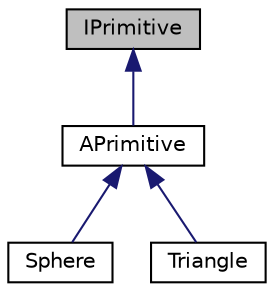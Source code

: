 digraph "IPrimitive"
{
 // LATEX_PDF_SIZE
  edge [fontname="Helvetica",fontsize="10",labelfontname="Helvetica",labelfontsize="10"];
  node [fontname="Helvetica",fontsize="10",shape=record];
  Node1 [label="IPrimitive",height=0.2,width=0.4,color="black", fillcolor="grey75", style="filled", fontcolor="black",tooltip=" "];
  Node1 -> Node2 [dir="back",color="midnightblue",fontsize="10",style="solid"];
  Node2 [label="APrimitive",height=0.2,width=0.4,color="black", fillcolor="white", style="filled",URL="$classAPrimitive.html",tooltip=" "];
  Node2 -> Node3 [dir="back",color="midnightblue",fontsize="10",style="solid"];
  Node3 [label="Sphere",height=0.2,width=0.4,color="black", fillcolor="white", style="filled",URL="$classSphere.html",tooltip=" "];
  Node2 -> Node4 [dir="back",color="midnightblue",fontsize="10",style="solid"];
  Node4 [label="Triangle",height=0.2,width=0.4,color="black", fillcolor="white", style="filled",URL="$classTriangle.html",tooltip=" "];
}
